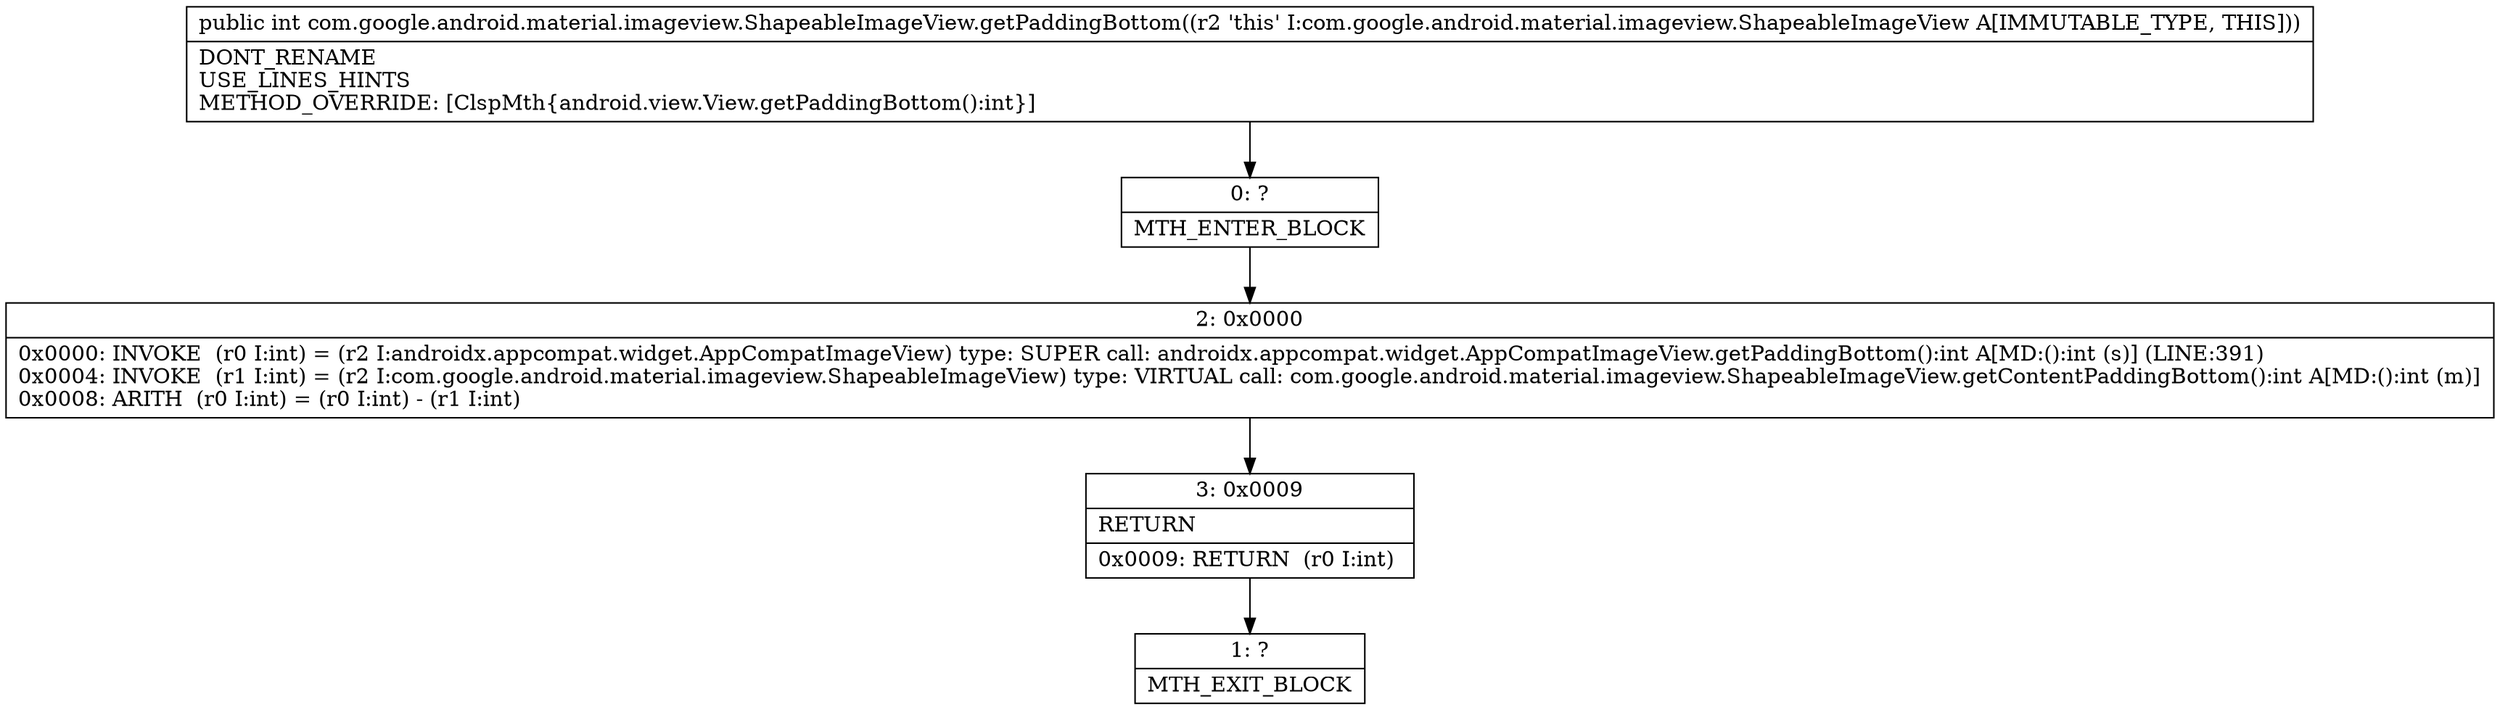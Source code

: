 digraph "CFG forcom.google.android.material.imageview.ShapeableImageView.getPaddingBottom()I" {
Node_0 [shape=record,label="{0\:\ ?|MTH_ENTER_BLOCK\l}"];
Node_2 [shape=record,label="{2\:\ 0x0000|0x0000: INVOKE  (r0 I:int) = (r2 I:androidx.appcompat.widget.AppCompatImageView) type: SUPER call: androidx.appcompat.widget.AppCompatImageView.getPaddingBottom():int A[MD:():int (s)] (LINE:391)\l0x0004: INVOKE  (r1 I:int) = (r2 I:com.google.android.material.imageview.ShapeableImageView) type: VIRTUAL call: com.google.android.material.imageview.ShapeableImageView.getContentPaddingBottom():int A[MD:():int (m)]\l0x0008: ARITH  (r0 I:int) = (r0 I:int) \- (r1 I:int) \l}"];
Node_3 [shape=record,label="{3\:\ 0x0009|RETURN\l|0x0009: RETURN  (r0 I:int) \l}"];
Node_1 [shape=record,label="{1\:\ ?|MTH_EXIT_BLOCK\l}"];
MethodNode[shape=record,label="{public int com.google.android.material.imageview.ShapeableImageView.getPaddingBottom((r2 'this' I:com.google.android.material.imageview.ShapeableImageView A[IMMUTABLE_TYPE, THIS]))  | DONT_RENAME\lUSE_LINES_HINTS\lMETHOD_OVERRIDE: [ClspMth\{android.view.View.getPaddingBottom():int\}]\l}"];
MethodNode -> Node_0;Node_0 -> Node_2;
Node_2 -> Node_3;
Node_3 -> Node_1;
}

